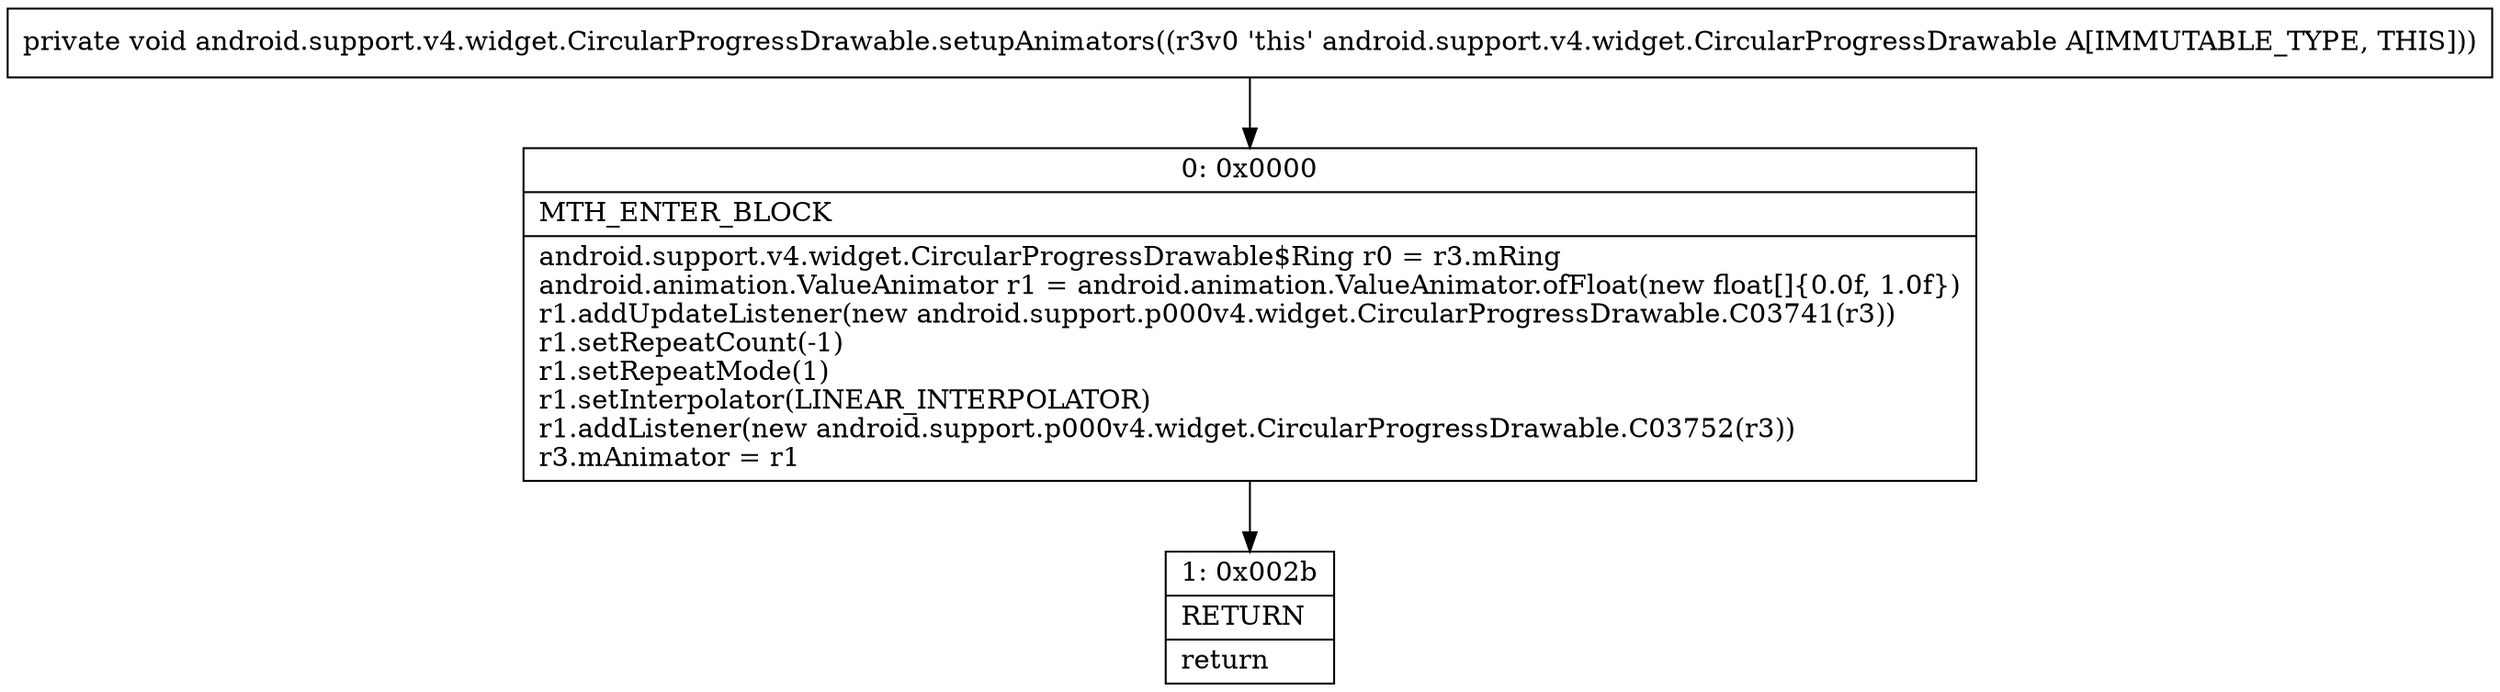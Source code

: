 digraph "CFG forandroid.support.v4.widget.CircularProgressDrawable.setupAnimators()V" {
Node_0 [shape=record,label="{0\:\ 0x0000|MTH_ENTER_BLOCK\l|android.support.v4.widget.CircularProgressDrawable$Ring r0 = r3.mRing\landroid.animation.ValueAnimator r1 = android.animation.ValueAnimator.ofFloat(new float[]\{0.0f, 1.0f\})\lr1.addUpdateListener(new android.support.p000v4.widget.CircularProgressDrawable.C03741(r3))\lr1.setRepeatCount(\-1)\lr1.setRepeatMode(1)\lr1.setInterpolator(LINEAR_INTERPOLATOR)\lr1.addListener(new android.support.p000v4.widget.CircularProgressDrawable.C03752(r3))\lr3.mAnimator = r1\l}"];
Node_1 [shape=record,label="{1\:\ 0x002b|RETURN\l|return\l}"];
MethodNode[shape=record,label="{private void android.support.v4.widget.CircularProgressDrawable.setupAnimators((r3v0 'this' android.support.v4.widget.CircularProgressDrawable A[IMMUTABLE_TYPE, THIS])) }"];
MethodNode -> Node_0;
Node_0 -> Node_1;
}

